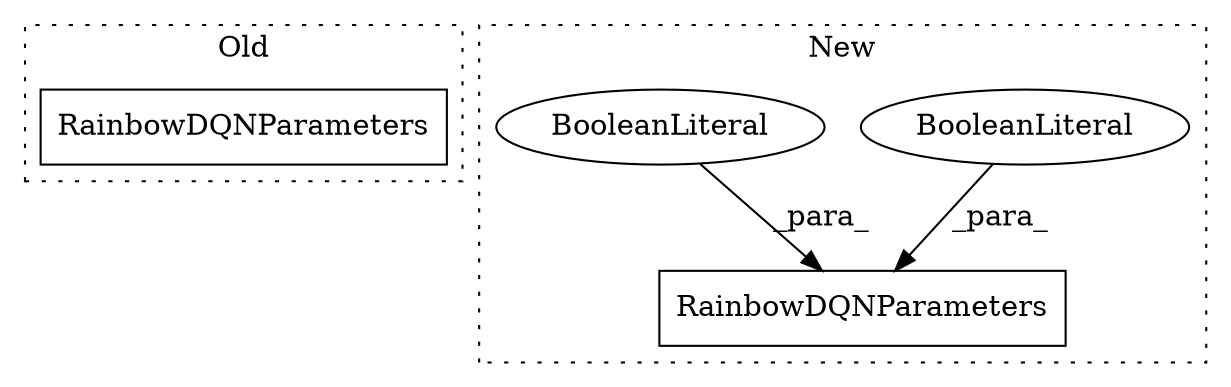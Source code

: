 digraph G {
subgraph cluster0 {
1 [label="RainbowDQNParameters" a="32" s="1338" l="22" shape="box"];
label = "Old";
style="dotted";
}
subgraph cluster1 {
2 [label="RainbowDQNParameters" a="32" s="1338,1369" l="21,1" shape="box"];
3 [label="BooleanLiteral" a="9" s="1364" l="5" shape="ellipse"];
4 [label="BooleanLiteral" a="9" s="1359" l="4" shape="ellipse"];
label = "New";
style="dotted";
}
3 -> 2 [label="_para_"];
4 -> 2 [label="_para_"];
}
